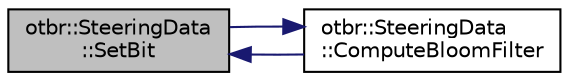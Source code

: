 digraph "otbr::SteeringData::SetBit"
{
  edge [fontname="Helvetica",fontsize="10",labelfontname="Helvetica",labelfontsize="10"];
  node [fontname="Helvetica",fontsize="10",shape=record];
  rankdir="LR";
  Node19 [label="otbr::SteeringData\l::SetBit",height=0.2,width=0.4,color="black", fillcolor="grey75", style="filled", fontcolor="black"];
  Node19 -> Node20 [dir="back",color="midnightblue",fontsize="10",style="solid",fontname="Helvetica"];
  Node20 [label="otbr::SteeringData\l::ComputeBloomFilter",height=0.2,width=0.4,color="black", fillcolor="white", style="filled",URL="$d6/de8/classotbr_1_1SteeringData.html#a0dde3e4e63981714773d59246142044b",tooltip="This method computes the Bloom Filter. "];
  Node20 -> Node19 [dir="back",color="midnightblue",fontsize="10",style="solid",fontname="Helvetica"];
}

